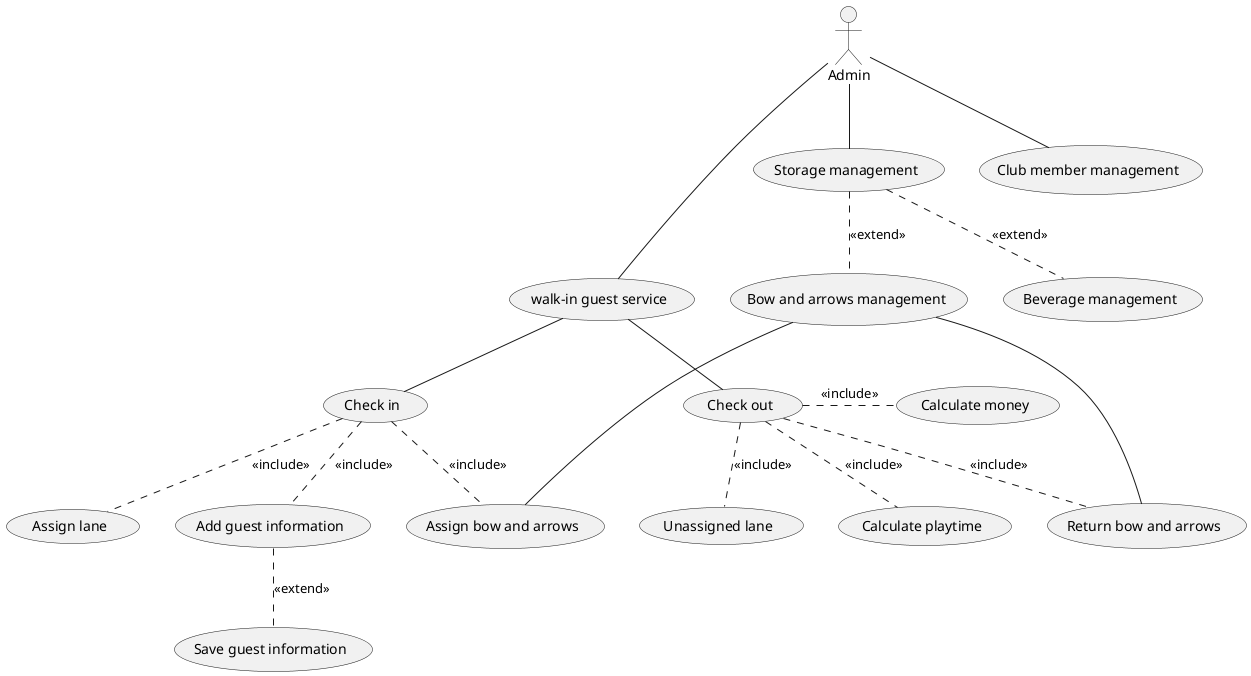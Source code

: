 @startuml
'left to right direction
actor Admin
usecase "walk-in guest service" as walkIn
usecase "Add guest information"
usecase "Save guest information"
usecase "Assign bow and arrows" as bowNArrow
usecase "Assign lane" as walkInLane
usecase "Check in"
usecase "Check out"
usecase "Calculate playtime"
usecase "Calculate money"
usecase "Return bow and arrows"
usecase "Unassigned lane"

usecase "Club member management"

usecase "Storage management"
usecase "Bow and arrows management"
usecase "Beverage management"

Admin -- "Club member management"

Admin -- "Storage management"
 "Storage management" .. "Bow and arrows management" : <<extend>>
 "Storage management" .. "Beverage management" : <<extend>>
"Bow and arrows management" --- bowNArrow
"Bow and arrows management" --- "Return bow and arrows"

Admin -- walkIn
walkIn -- "Check in"
"Check in" .. bowNArrow : <<include>>
"Check in" .. walkInLane : <<include>>
"Check in" .. "Add guest information" : <<include>>
"Add guest information" .. "Save guest information" : <<extend>>
walkIn -- "Check out"
"Check out" . "Calculate money" : <<include>>
"Check out" .. "Calculate playtime" : <<include>>
"Check out" .. "Return bow and arrows" : <<include>>
"Check out" .. "Unassigned lane" : <<include>>


@enduml